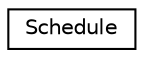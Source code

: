 digraph "Graphical Class Hierarchy"
{
  edge [fontname="Helvetica",fontsize="10",labelfontname="Helvetica",labelfontsize="10"];
  node [fontname="Helvetica",fontsize="10",shape=record];
  rankdir="LR";
  Node1 [label="Schedule",height=0.2,width=0.4,color="black", fillcolor="white", style="filled",URL="$struct_schedule.html"];
}
